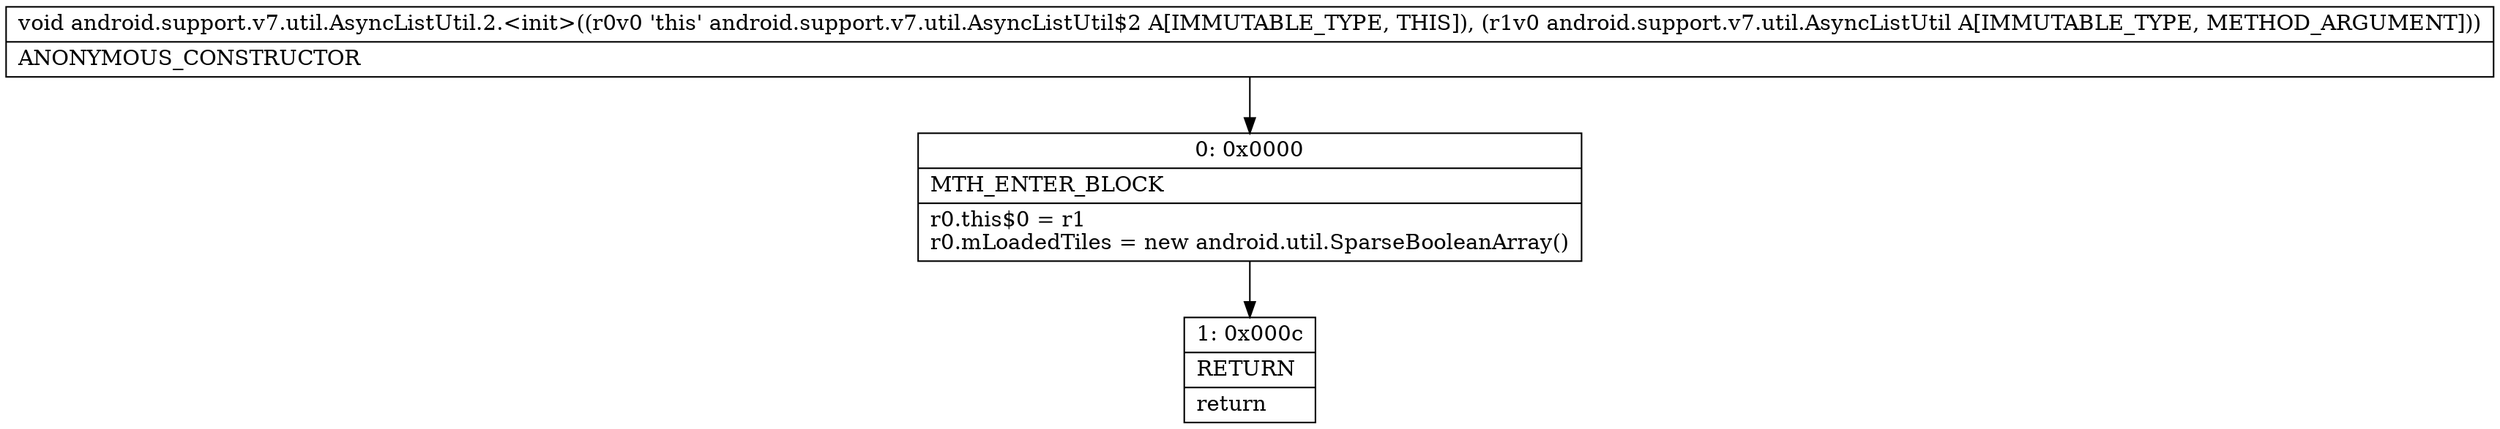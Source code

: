 digraph "CFG forandroid.support.v7.util.AsyncListUtil.2.\<init\>(Landroid\/support\/v7\/util\/AsyncListUtil;)V" {
Node_0 [shape=record,label="{0\:\ 0x0000|MTH_ENTER_BLOCK\l|r0.this$0 = r1\lr0.mLoadedTiles = new android.util.SparseBooleanArray()\l}"];
Node_1 [shape=record,label="{1\:\ 0x000c|RETURN\l|return\l}"];
MethodNode[shape=record,label="{void android.support.v7.util.AsyncListUtil.2.\<init\>((r0v0 'this' android.support.v7.util.AsyncListUtil$2 A[IMMUTABLE_TYPE, THIS]), (r1v0 android.support.v7.util.AsyncListUtil A[IMMUTABLE_TYPE, METHOD_ARGUMENT]))  | ANONYMOUS_CONSTRUCTOR\l}"];
MethodNode -> Node_0;
Node_0 -> Node_1;
}


